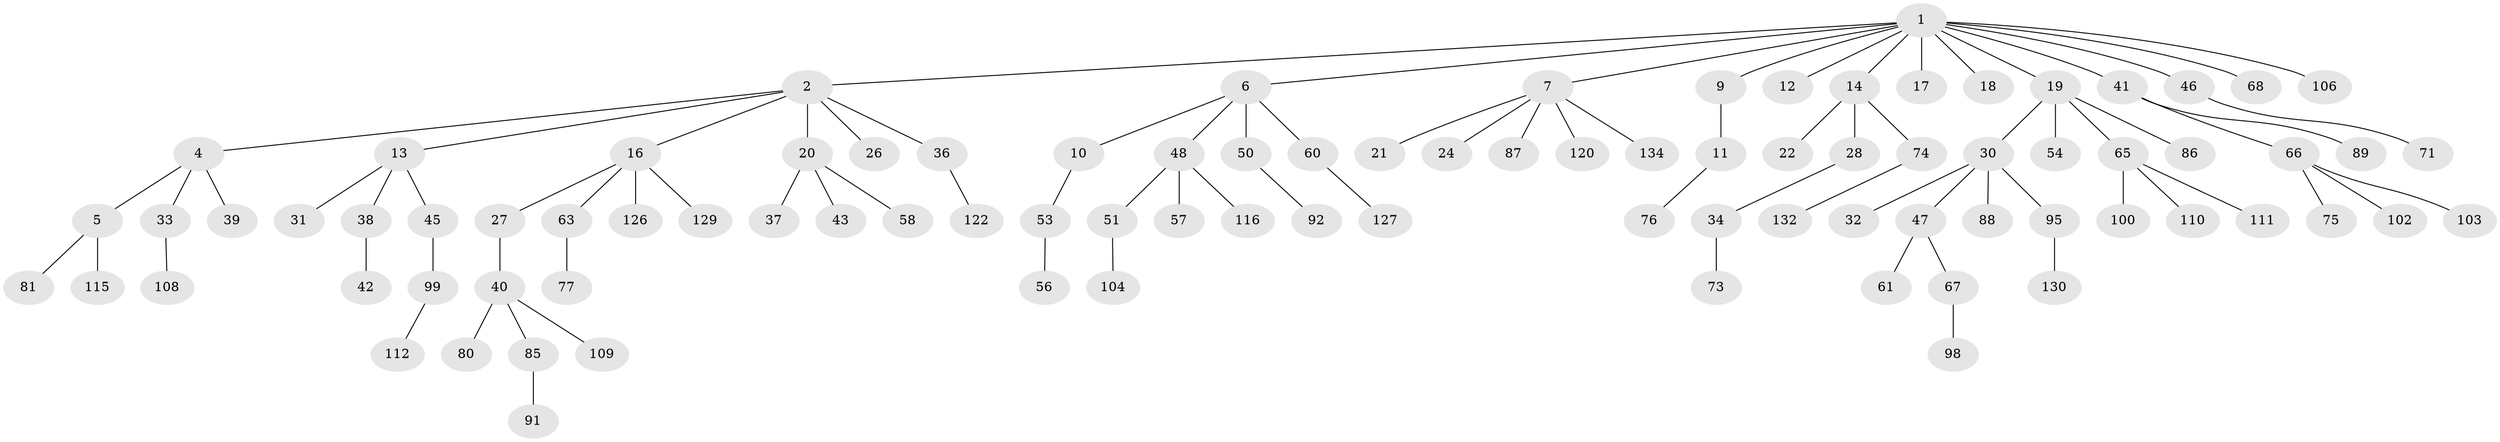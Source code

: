 // Generated by graph-tools (version 1.1) at 2025/24/03/03/25 07:24:05]
// undirected, 92 vertices, 91 edges
graph export_dot {
graph [start="1"]
  node [color=gray90,style=filled];
  1 [super="+3"];
  2 [super="+8"];
  4 [super="+15"];
  5 [super="+49"];
  6 [super="+113"];
  7 [super="+35"];
  9;
  10 [super="+78"];
  11;
  12;
  13 [super="+25"];
  14 [super="+29"];
  16 [super="+105"];
  17;
  18 [super="+128"];
  19 [super="+44"];
  20 [super="+23"];
  21;
  22 [super="+64"];
  24;
  26;
  27;
  28;
  30 [super="+55"];
  31;
  32 [super="+84"];
  33 [super="+72"];
  34 [super="+52"];
  36 [super="+62"];
  37;
  38 [super="+69"];
  39;
  40;
  41 [super="+59"];
  42;
  43 [super="+101"];
  45;
  46 [super="+83"];
  47 [super="+107"];
  48 [super="+121"];
  50 [super="+125"];
  51 [super="+96"];
  53 [super="+70"];
  54 [super="+93"];
  56 [super="+123"];
  57;
  58;
  60;
  61;
  63 [super="+131"];
  65 [super="+82"];
  66 [super="+97"];
  67;
  68 [super="+118"];
  71;
  73;
  74 [super="+79"];
  75;
  76 [super="+90"];
  77;
  80;
  81;
  85 [super="+94"];
  86;
  87;
  88;
  89;
  91;
  92;
  95;
  98 [super="+124"];
  99;
  100 [super="+119"];
  102;
  103;
  104;
  106;
  108;
  109;
  110;
  111 [super="+117"];
  112 [super="+114"];
  115;
  116;
  120;
  122;
  126;
  127;
  129;
  130;
  132 [super="+133"];
  134;
  1 -- 2;
  1 -- 9;
  1 -- 14;
  1 -- 19;
  1 -- 41;
  1 -- 46;
  1 -- 68;
  1 -- 17;
  1 -- 18;
  1 -- 6;
  1 -- 7;
  1 -- 106;
  1 -- 12;
  2 -- 4;
  2 -- 16;
  2 -- 20;
  2 -- 26;
  2 -- 36;
  2 -- 13;
  4 -- 5;
  4 -- 33;
  4 -- 39;
  5 -- 115;
  5 -- 81;
  6 -- 10;
  6 -- 48;
  6 -- 50;
  6 -- 60;
  7 -- 21;
  7 -- 24;
  7 -- 134;
  7 -- 120;
  7 -- 87;
  9 -- 11;
  10 -- 53;
  11 -- 76;
  13 -- 38;
  13 -- 45;
  13 -- 31;
  14 -- 22;
  14 -- 28;
  14 -- 74;
  16 -- 27;
  16 -- 63;
  16 -- 126;
  16 -- 129;
  19 -- 30;
  19 -- 54;
  19 -- 86;
  19 -- 65;
  20 -- 58;
  20 -- 43;
  20 -- 37;
  27 -- 40;
  28 -- 34;
  30 -- 32;
  30 -- 47;
  30 -- 88;
  30 -- 95;
  33 -- 108;
  34 -- 73;
  36 -- 122;
  38 -- 42;
  40 -- 80;
  40 -- 85;
  40 -- 109;
  41 -- 89;
  41 -- 66;
  45 -- 99;
  46 -- 71;
  47 -- 61;
  47 -- 67;
  48 -- 51;
  48 -- 57;
  48 -- 116;
  50 -- 92;
  51 -- 104;
  53 -- 56;
  60 -- 127;
  63 -- 77;
  65 -- 100;
  65 -- 110;
  65 -- 111;
  66 -- 75;
  66 -- 102;
  66 -- 103;
  67 -- 98;
  74 -- 132;
  85 -- 91;
  95 -- 130;
  99 -- 112;
}
